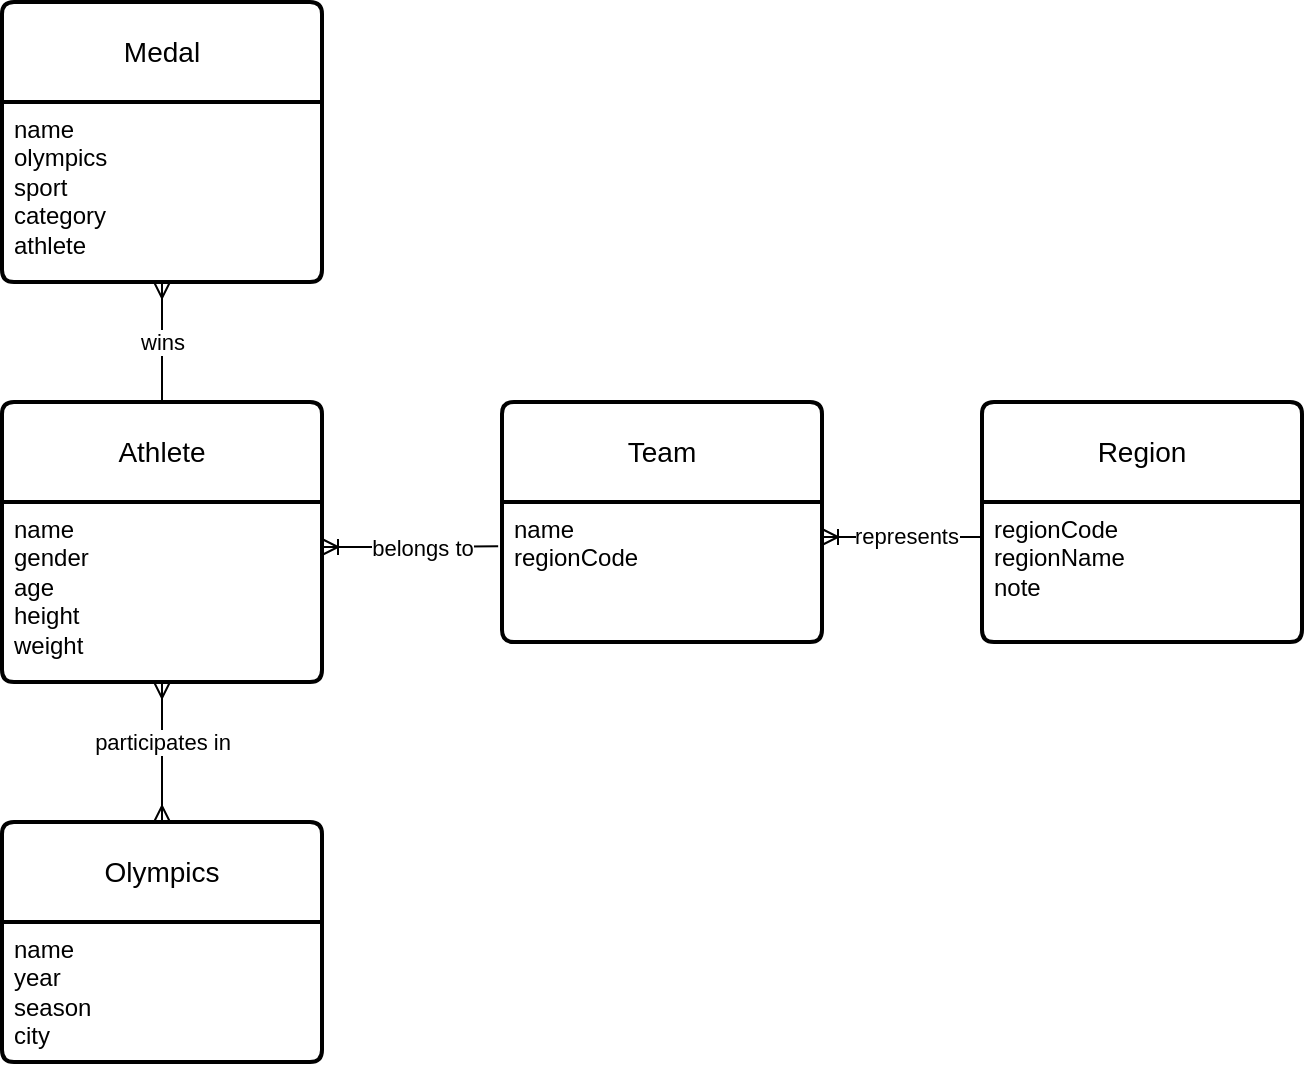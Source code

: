 <mxfile version="21.5.0" type="github">
  <diagram id="R2lEEEUBdFMjLlhIrx00" name="Page-1">
    <mxGraphModel dx="1143" dy="670" grid="1" gridSize="10" guides="1" tooltips="1" connect="1" arrows="1" fold="1" page="1" pageScale="1" pageWidth="850" pageHeight="1100" math="0" shadow="0" extFonts="Permanent Marker^https://fonts.googleapis.com/css?family=Permanent+Marker">
      <root>
        <mxCell id="0" />
        <mxCell id="1" parent="0" />
        <mxCell id="QizcqaHep1CtaQg01HW3-1" value="Athlete" style="swimlane;childLayout=stackLayout;horizontal=1;startSize=50;horizontalStack=0;rounded=1;fontSize=14;fontStyle=0;strokeWidth=2;resizeParent=0;resizeLast=1;shadow=0;dashed=0;align=center;arcSize=4;whiteSpace=wrap;html=1;" vertex="1" parent="1">
          <mxGeometry x="60" y="370" width="160" height="140" as="geometry" />
        </mxCell>
        <mxCell id="QizcqaHep1CtaQg01HW3-2" value="name&lt;br&gt;gender&lt;br&gt;age&lt;br&gt;height&lt;br&gt;weight" style="align=left;strokeColor=none;fillColor=none;spacingLeft=4;fontSize=12;verticalAlign=top;resizable=0;rotatable=0;part=1;html=1;" vertex="1" parent="QizcqaHep1CtaQg01HW3-1">
          <mxGeometry y="50" width="160" height="90" as="geometry" />
        </mxCell>
        <mxCell id="QizcqaHep1CtaQg01HW3-3" value="Region" style="swimlane;childLayout=stackLayout;horizontal=1;startSize=50;horizontalStack=0;rounded=1;fontSize=14;fontStyle=0;strokeWidth=2;resizeParent=0;resizeLast=1;shadow=0;dashed=0;align=center;arcSize=4;whiteSpace=wrap;html=1;" vertex="1" parent="1">
          <mxGeometry x="550" y="370" width="160" height="120" as="geometry" />
        </mxCell>
        <mxCell id="QizcqaHep1CtaQg01HW3-4" value="regionCode&lt;br&gt;regionName&lt;br&gt;note" style="align=left;strokeColor=none;fillColor=none;spacingLeft=4;fontSize=12;verticalAlign=top;resizable=0;rotatable=0;part=1;html=1;" vertex="1" parent="QizcqaHep1CtaQg01HW3-3">
          <mxGeometry y="50" width="160" height="70" as="geometry" />
        </mxCell>
        <mxCell id="QizcqaHep1CtaQg01HW3-7" value="Team" style="swimlane;childLayout=stackLayout;horizontal=1;startSize=50;horizontalStack=0;rounded=1;fontSize=14;fontStyle=0;strokeWidth=2;resizeParent=0;resizeLast=1;shadow=0;dashed=0;align=center;arcSize=4;whiteSpace=wrap;html=1;" vertex="1" parent="1">
          <mxGeometry x="310" y="370" width="160" height="120" as="geometry" />
        </mxCell>
        <mxCell id="QizcqaHep1CtaQg01HW3-8" value="name&lt;br&gt;regionCode" style="align=left;strokeColor=none;fillColor=none;spacingLeft=4;fontSize=12;verticalAlign=top;resizable=0;rotatable=0;part=1;html=1;" vertex="1" parent="QizcqaHep1CtaQg01HW3-7">
          <mxGeometry y="50" width="160" height="70" as="geometry" />
        </mxCell>
        <mxCell id="QizcqaHep1CtaQg01HW3-11" value="Medal" style="swimlane;childLayout=stackLayout;horizontal=1;startSize=50;horizontalStack=0;rounded=1;fontSize=14;fontStyle=0;strokeWidth=2;resizeParent=0;resizeLast=1;shadow=0;dashed=0;align=center;arcSize=4;whiteSpace=wrap;html=1;" vertex="1" parent="1">
          <mxGeometry x="60" y="170" width="160" height="140" as="geometry">
            <mxRectangle x="510" y="580" width="80" height="50" as="alternateBounds" />
          </mxGeometry>
        </mxCell>
        <mxCell id="QizcqaHep1CtaQg01HW3-12" value="name&lt;br&gt;olympics&lt;br&gt;sport&lt;br&gt;category&lt;br&gt;athlete" style="align=left;strokeColor=none;fillColor=none;spacingLeft=4;fontSize=12;verticalAlign=top;resizable=0;rotatable=0;part=1;html=1;" vertex="1" parent="QizcqaHep1CtaQg01HW3-11">
          <mxGeometry y="50" width="160" height="90" as="geometry" />
        </mxCell>
        <mxCell id="QizcqaHep1CtaQg01HW3-13" value="Olympics" style="swimlane;childLayout=stackLayout;horizontal=1;startSize=50;horizontalStack=0;rounded=1;fontSize=14;fontStyle=0;strokeWidth=2;resizeParent=0;resizeLast=1;shadow=0;dashed=0;align=center;arcSize=4;whiteSpace=wrap;html=1;" vertex="1" parent="1">
          <mxGeometry x="60" y="580" width="160" height="120" as="geometry" />
        </mxCell>
        <mxCell id="QizcqaHep1CtaQg01HW3-14" value="name&lt;br&gt;year&lt;br&gt;season&lt;br&gt;city" style="align=left;strokeColor=none;fillColor=none;spacingLeft=4;fontSize=12;verticalAlign=top;resizable=0;rotatable=0;part=1;html=1;" vertex="1" parent="QizcqaHep1CtaQg01HW3-13">
          <mxGeometry y="50" width="160" height="70" as="geometry" />
        </mxCell>
        <mxCell id="QizcqaHep1CtaQg01HW3-18" style="edgeStyle=orthogonalEdgeStyle;rounded=0;orthogonalLoop=1;jettySize=auto;html=1;exitX=1;exitY=0.25;exitDx=0;exitDy=0;entryX=-0.012;entryY=0.316;entryDx=0;entryDy=0;entryPerimeter=0;endArrow=none;endFill=0;startArrow=ERoneToMany;startFill=0;" edge="1" parent="1" source="QizcqaHep1CtaQg01HW3-2" target="QizcqaHep1CtaQg01HW3-8">
          <mxGeometry relative="1" as="geometry" />
        </mxCell>
        <mxCell id="QizcqaHep1CtaQg01HW3-24" value="belongs to" style="edgeLabel;html=1;align=center;verticalAlign=middle;resizable=0;points=[];" vertex="1" connectable="0" parent="QizcqaHep1CtaQg01HW3-18">
          <mxGeometry x="-0.39" relative="1" as="geometry">
            <mxPoint x="23" as="offset" />
          </mxGeometry>
        </mxCell>
        <mxCell id="QizcqaHep1CtaQg01HW3-19" value="" style="edgeStyle=entityRelationEdgeStyle;fontSize=12;html=1;endArrow=ERoneToMany;rounded=0;exitX=0;exitY=0.25;exitDx=0;exitDy=0;entryX=1;entryY=0.25;entryDx=0;entryDy=0;" edge="1" parent="1" source="QizcqaHep1CtaQg01HW3-4" target="QizcqaHep1CtaQg01HW3-8">
          <mxGeometry width="100" height="100" relative="1" as="geometry">
            <mxPoint x="340" y="610" as="sourcePoint" />
            <mxPoint x="440" y="510" as="targetPoint" />
          </mxGeometry>
        </mxCell>
        <mxCell id="QizcqaHep1CtaQg01HW3-23" value="represents" style="edgeLabel;html=1;align=center;verticalAlign=middle;resizable=0;points=[];" vertex="1" connectable="0" parent="QizcqaHep1CtaQg01HW3-19">
          <mxGeometry x="-0.036" y="-1" relative="1" as="geometry">
            <mxPoint as="offset" />
          </mxGeometry>
        </mxCell>
        <mxCell id="QizcqaHep1CtaQg01HW3-20" value="" style="fontSize=12;html=1;endArrow=ERmany;startArrow=ERmany;rounded=0;exitX=0.5;exitY=1;exitDx=0;exitDy=0;entryX=0.5;entryY=0;entryDx=0;entryDy=0;" edge="1" parent="1" source="QizcqaHep1CtaQg01HW3-2" target="QizcqaHep1CtaQg01HW3-13">
          <mxGeometry width="100" height="100" relative="1" as="geometry">
            <mxPoint x="340" y="610" as="sourcePoint" />
            <mxPoint x="430" y="610" as="targetPoint" />
          </mxGeometry>
        </mxCell>
        <mxCell id="QizcqaHep1CtaQg01HW3-25" value="participates in" style="edgeLabel;html=1;align=center;verticalAlign=middle;resizable=0;points=[];" vertex="1" connectable="0" parent="QizcqaHep1CtaQg01HW3-20">
          <mxGeometry x="-0.378" relative="1" as="geometry">
            <mxPoint y="8" as="offset" />
          </mxGeometry>
        </mxCell>
        <mxCell id="QizcqaHep1CtaQg01HW3-21" value="" style="fontSize=12;html=1;endArrow=ERmany;startArrow=none;rounded=0;exitX=0.5;exitY=0;exitDx=0;exitDy=0;entryX=0.5;entryY=1;entryDx=0;entryDy=0;startFill=0;" edge="1" parent="1" source="QizcqaHep1CtaQg01HW3-1" target="QizcqaHep1CtaQg01HW3-12">
          <mxGeometry width="100" height="100" relative="1" as="geometry">
            <mxPoint x="340" y="360" as="sourcePoint" />
            <mxPoint x="440" y="260" as="targetPoint" />
          </mxGeometry>
        </mxCell>
        <mxCell id="QizcqaHep1CtaQg01HW3-22" value="wins" style="edgeLabel;html=1;align=center;verticalAlign=middle;resizable=0;points=[];" vertex="1" connectable="0" parent="QizcqaHep1CtaQg01HW3-21">
          <mxGeometry x="0.195" y="2" relative="1" as="geometry">
            <mxPoint x="2" y="6" as="offset" />
          </mxGeometry>
        </mxCell>
      </root>
    </mxGraphModel>
  </diagram>
</mxfile>
